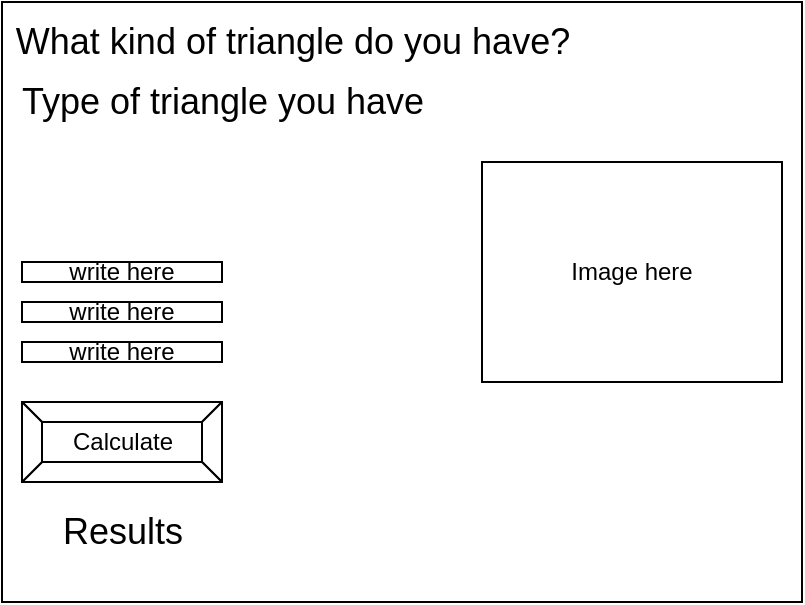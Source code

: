 <mxfile>
    <diagram id="pIaEtrtLPv3HG8r1JEND" name="Page-1">
        <mxGraphModel dx="1135" dy="749" grid="1" gridSize="10" guides="1" tooltips="1" connect="1" arrows="1" fold="1" page="1" pageScale="1" pageWidth="850" pageHeight="1100" math="0" shadow="0">
            <root>
                <mxCell id="0"/>
                <mxCell id="1" parent="0"/>
                <mxCell id="2" value="" style="rounded=0;whiteSpace=wrap;html=1;" parent="1" vertex="1">
                    <mxGeometry x="80" y="80" width="400" height="300" as="geometry"/>
                </mxCell>
                <mxCell id="6" value="Calculate" style="labelPosition=center;verticalLabelPosition=middle;align=center;html=1;shape=mxgraph.basic.button;dx=10;" parent="1" vertex="1">
                    <mxGeometry x="90" y="280" width="100" height="40" as="geometry"/>
                </mxCell>
                <mxCell id="7" value="write here" style="whiteSpace=wrap;html=1;" vertex="1" parent="1">
                    <mxGeometry x="90" y="250" width="100" height="10" as="geometry"/>
                </mxCell>
                <mxCell id="8" value="write here" style="whiteSpace=wrap;html=1;" vertex="1" parent="1">
                    <mxGeometry x="90" y="230" width="100" height="10" as="geometry"/>
                </mxCell>
                <mxCell id="9" value="write here" style="whiteSpace=wrap;html=1;" vertex="1" parent="1">
                    <mxGeometry x="90" y="210" width="100" height="10" as="geometry"/>
                </mxCell>
                <mxCell id="10" value="Image here" style="whiteSpace=wrap;html=1;" vertex="1" parent="1">
                    <mxGeometry x="320" y="160" width="150" height="110" as="geometry"/>
                </mxCell>
                <mxCell id="11" value="&lt;font style=&quot;font-size: 18px&quot;&gt;What kind of triangle do you have?&lt;/font&gt;" style="text;html=1;resizable=0;autosize=1;align=center;verticalAlign=middle;points=[];fillColor=none;strokeColor=none;rounded=0;" vertex="1" parent="1">
                    <mxGeometry x="80" y="90" width="290" height="20" as="geometry"/>
                </mxCell>
                <mxCell id="13" value="&lt;font style=&quot;font-size: 18px&quot;&gt;Type of triangle you have&lt;/font&gt;" style="text;html=1;resizable=0;autosize=1;align=center;verticalAlign=middle;points=[];fillColor=none;strokeColor=none;rounded=0;" vertex="1" parent="1">
                    <mxGeometry x="80" y="120" width="220" height="20" as="geometry"/>
                </mxCell>
                <mxCell id="14" value="Results" style="text;html=1;resizable=0;autosize=1;align=center;verticalAlign=middle;points=[];fillColor=none;strokeColor=none;rounded=0;fontSize=18;" vertex="1" parent="1">
                    <mxGeometry x="100" y="330" width="80" height="30" as="geometry"/>
                </mxCell>
            </root>
        </mxGraphModel>
    </diagram>
</mxfile>